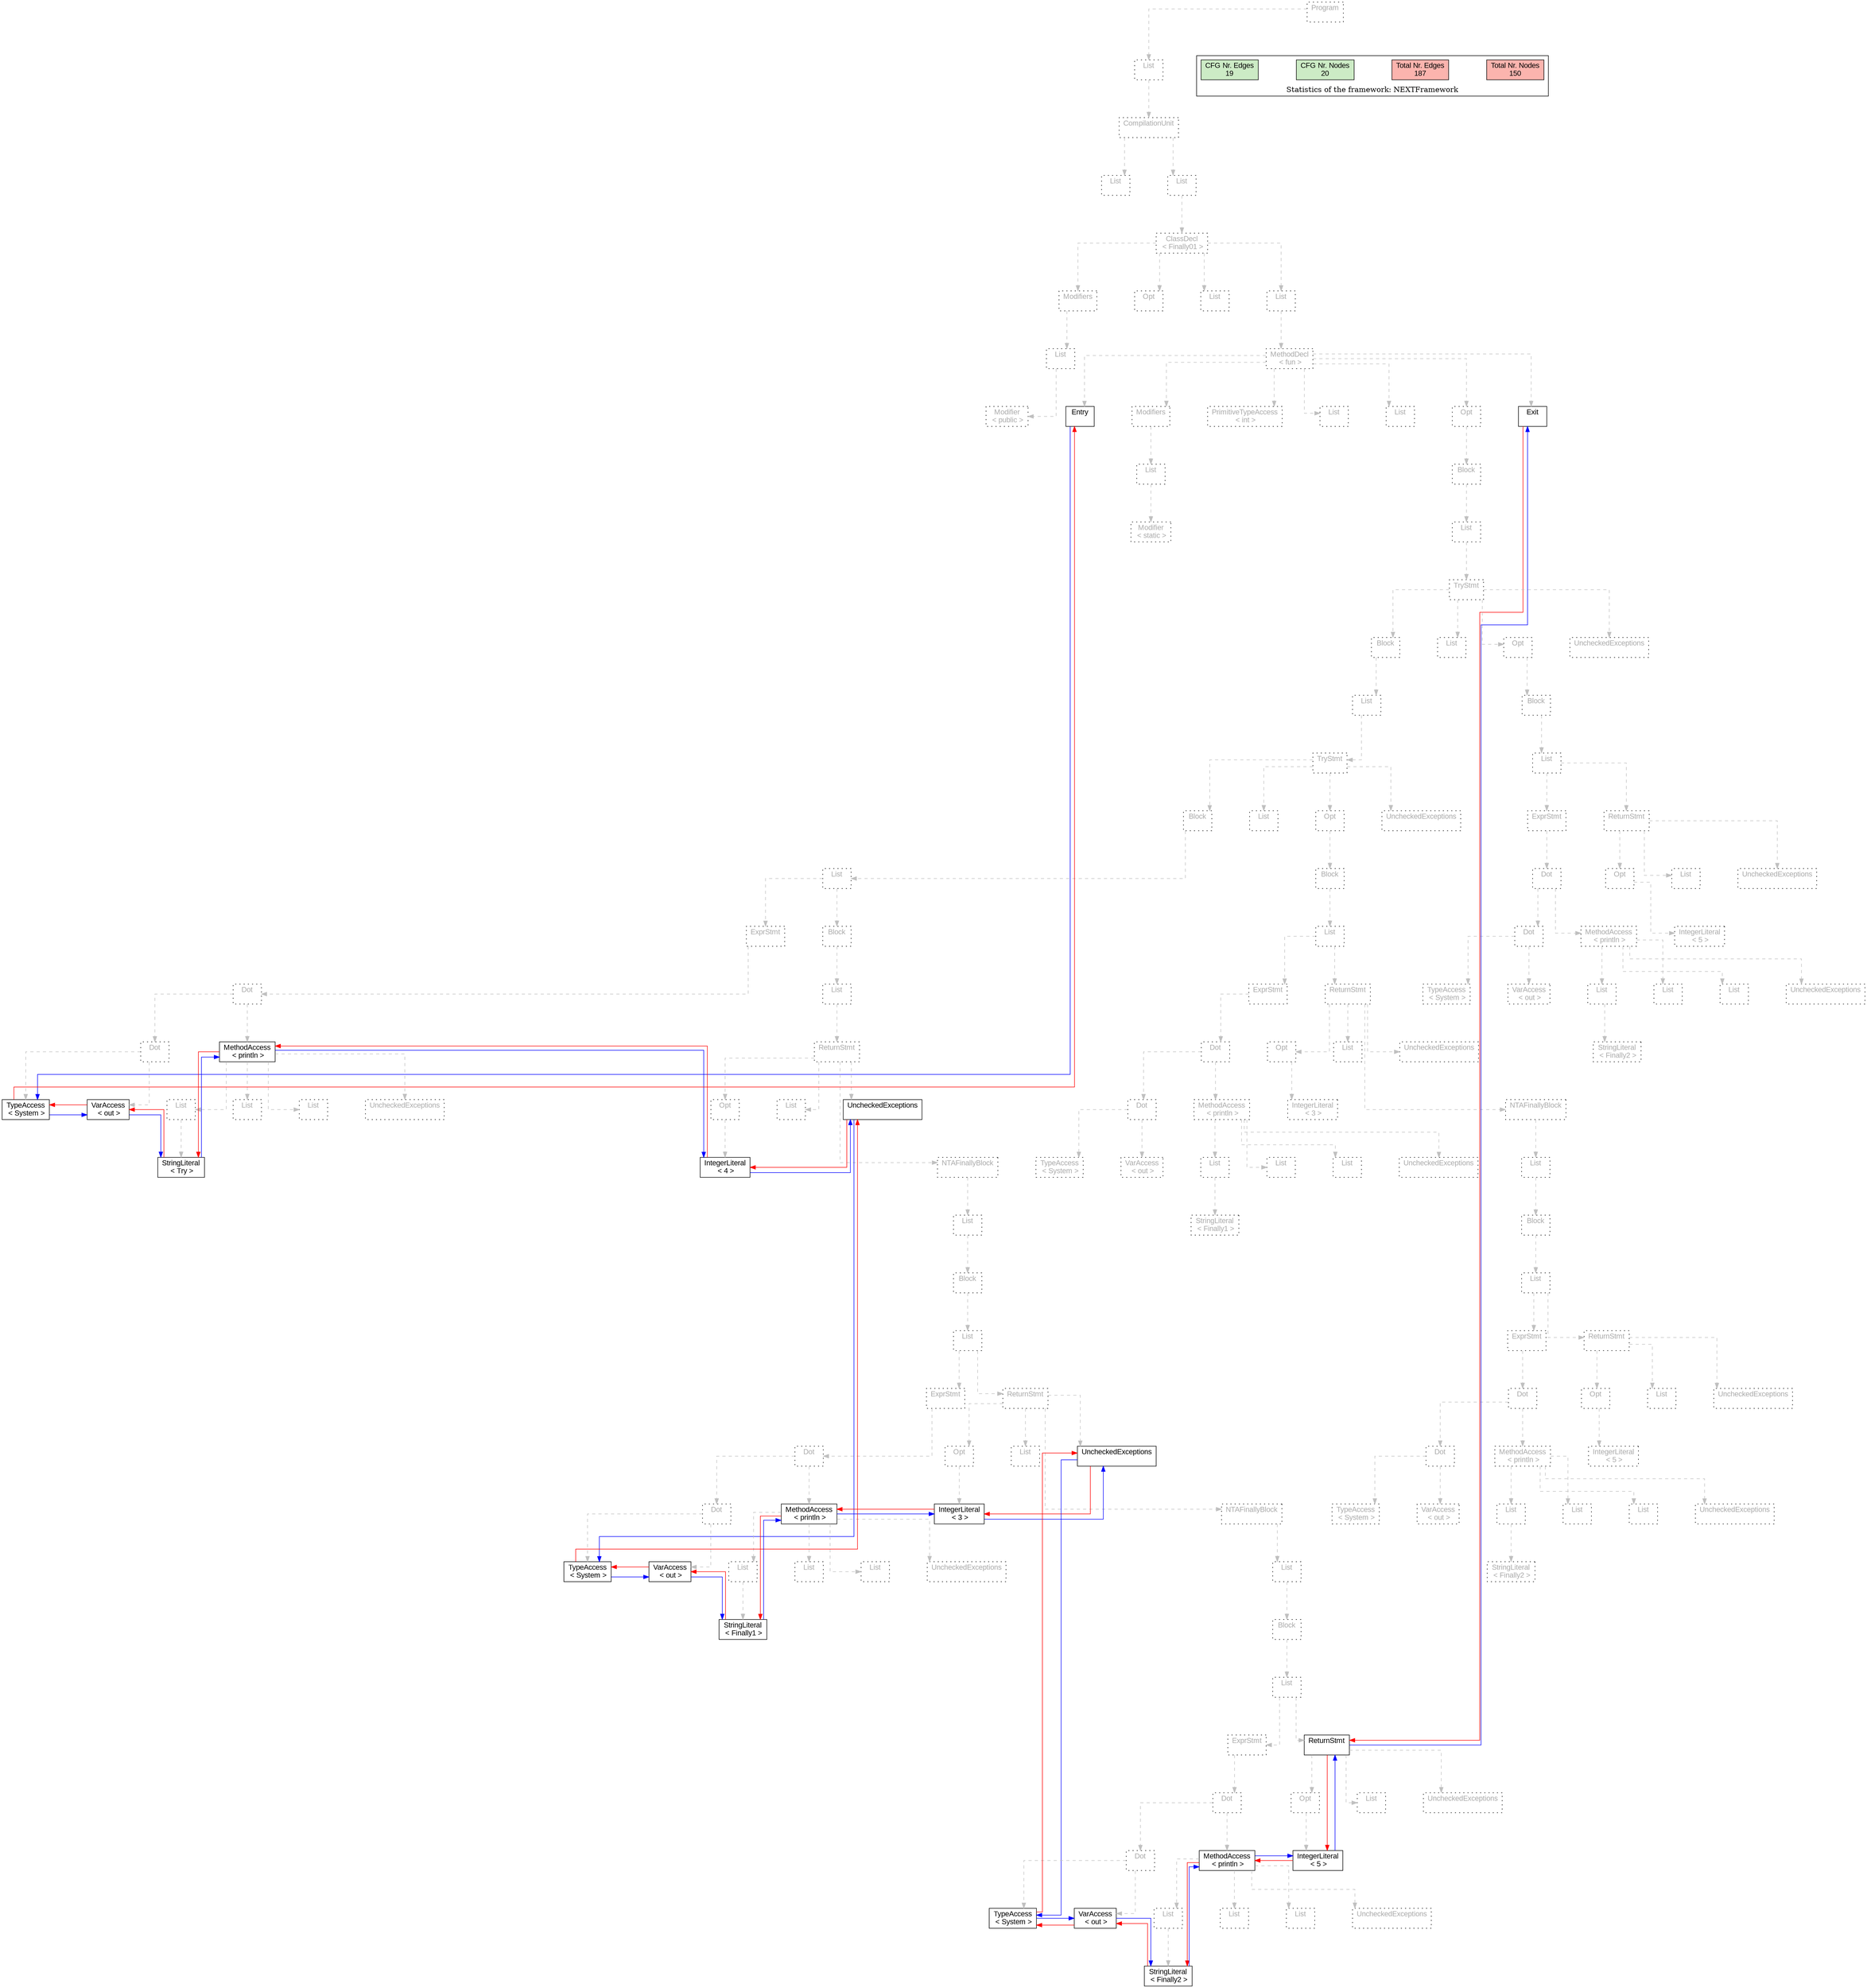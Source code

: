 digraph G {
graph [splines=ortho, nodesep="1", ranksep="1"]
node [shape=rect, fontname=Arial];
{ rank = same; "Program[0]"}
{ rank = same; "List[1]"}
{ rank = same; "CompilationUnit[2]"}
{ rank = same; "List[3]"; "List[4]"}
{ rank = same; "ClassDecl[5]"}
{ rank = same; "Modifiers[6]"; "Opt[9]"; "List[10]"; "List[11]"}
{ rank = same; "List[7]"; "MethodDecl[12]"}
{ rank = same; "Modifier[8]"; "Entry[13]"; "Modifiers[14]"; "PrimitiveTypeAccess[17]"; "List[18]"; "List[19]"; "Opt[20]"; "Exit[21]"}
{ rank = same; "List[15]"; "Block[21]"}
{ rank = same; "Modifier[16]"; "List[22]"}
{ rank = same; "TryStmt[23]"}
{ rank = same; "Block[24]"; "List[126]"; "Opt[127]"; "UncheckedExceptions[145]"}
{ rank = same; "List[25]"; "Block[128]"}
{ rank = same; "TryStmt[26]"; "List[129]"}
{ rank = same; "Block[27]"; "List[86]"; "Opt[87]"; "UncheckedExceptions[125]"; "ExprStmt[130]"; "ReturnStmt[141]"}
{ rank = same; "List[28]"; "Block[88]"; "Dot[131]"; "Opt[142]"; "List[144]"; "UncheckedExceptions[142]"}
{ rank = same; "ExprStmt[29]"; "Block[40]"; "List[89]"; "Dot[132]"; "MethodAccess[135]"; "IntegerLiteral[143]"}
{ rank = same; "Dot[30]"; "List[41]"; "ExprStmt[90]"; "ReturnStmt[101]"; "TypeAccess[133]"; "VarAccess[134]"; "List[137]"; "List[139]"; "List[140]"; "UncheckedExceptions[136]"}
{ rank = same; "Dot[31]"; "MethodAccess[34]"; "ReturnStmt[42]"; "Dot[91]"; "Opt[102]"; "List[124]"; "UncheckedExceptions[102]"; "StringLiteral[138]"}
{ rank = same; "TypeAccess[32]"; "VarAccess[33]"; "List[36]"; "List[38]"; "List[39]"; "UncheckedExceptions[35]"; "Opt[43]"; "List[85]"; "UncheckedExceptions[43]"; "Dot[92]"; "MethodAccess[95]"; "IntegerLiteral[103]"; "NTAFinallyBlock[105]"}
{ rank = same; "StringLiteral[37]"; "IntegerLiteral[44]"; "NTAFinallyBlock[46]"; "TypeAccess[93]"; "VarAccess[94]"; "List[97]"; "List[99]"; "List[100]"; "UncheckedExceptions[96]"; "List[106]"}
{ rank = same; "List[47]"; "StringLiteral[98]"; "Block[107]"}
{ rank = same; "Block[48]"; "List[108]"}
{ rank = same; "List[49]"; "ExprStmt[109]"; "ReturnStmt[120]"}
{ rank = same; "ExprStmt[50]"; "ReturnStmt[61]"; "Dot[110]"; "Opt[121]"; "List[123]"; "UncheckedExceptions[121]"}
{ rank = same; "Dot[51]"; "Opt[62]"; "List[84]"; "UncheckedExceptions[62]"; "Dot[111]"; "MethodAccess[114]"; "IntegerLiteral[122]"}
{ rank = same; "Dot[52]"; "MethodAccess[55]"; "IntegerLiteral[63]"; "NTAFinallyBlock[65]"; "TypeAccess[112]"; "VarAccess[113]"; "List[116]"; "List[118]"; "List[119]"; "UncheckedExceptions[115]"}
{ rank = same; "TypeAccess[53]"; "VarAccess[54]"; "List[57]"; "List[59]"; "List[60]"; "UncheckedExceptions[56]"; "List[66]"; "StringLiteral[117]"}
{ rank = same; "StringLiteral[58]"; "Block[67]"}
{ rank = same; "List[68]"}
{ rank = same; "ExprStmt[69]"; "ReturnStmt[80]"}
{ rank = same; "Dot[70]"; "Opt[81]"; "List[83]"; "UncheckedExceptions[81]"}
{ rank = same; "Dot[71]"; "MethodAccess[74]"; "IntegerLiteral[82]"}
{ rank = same; "TypeAccess[72]"; "VarAccess[73]"; "List[76]"; "List[78]"; "List[79]"; "UncheckedExceptions[75]"}
{ rank = same; "StringLiteral[77]"}
"Program[0]" [label="Program\n ", style= dotted   fillcolor="#eeeeee" fontcolor="#aaaaaa"  ]
"List[1]" [label="List\n ", style= dotted   fillcolor="#eeeeee" fontcolor="#aaaaaa"  ]
"CompilationUnit[2]" [label="CompilationUnit\n ", style= dotted   fillcolor="#eeeeee" fontcolor="#aaaaaa"  ]
"List[3]" [label="List\n ", style= dotted   fillcolor="#eeeeee" fontcolor="#aaaaaa"  ]
"List[4]" [label="List\n ", style= dotted   fillcolor="#eeeeee" fontcolor="#aaaaaa"  ]
"ClassDecl[5]" [label="ClassDecl\n < Finally01 >", style= dotted   fillcolor="#eeeeee" fontcolor="#aaaaaa"  ]
"Modifiers[6]" [label="Modifiers\n ", style= dotted   fillcolor="#eeeeee" fontcolor="#aaaaaa"  ]
"List[7]" [label="List\n ", style= dotted   fillcolor="#eeeeee" fontcolor="#aaaaaa"  ]
"Modifier[8]" [label="Modifier\n < public >", style= dotted   fillcolor="#eeeeee" fontcolor="#aaaaaa"  ]
"Opt[9]" [label="Opt\n ", style= dotted   fillcolor="#eeeeee" fontcolor="#aaaaaa"  ]
"List[10]" [label="List\n ", style= dotted   fillcolor="#eeeeee" fontcolor="#aaaaaa"  ]
"List[11]" [label="List\n ", style= dotted   fillcolor="#eeeeee" fontcolor="#aaaaaa"  ]
"MethodDecl[12]" [label="MethodDecl\n < fun >", style= dotted   fillcolor="#eeeeee" fontcolor="#aaaaaa"  ]
"Entry[13]" [label="Entry\n ", fillcolor=white   style=filled  ]
"Modifiers[14]" [label="Modifiers\n ", style= dotted   fillcolor="#eeeeee" fontcolor="#aaaaaa"  ]
"List[15]" [label="List\n ", style= dotted   fillcolor="#eeeeee" fontcolor="#aaaaaa"  ]
"Modifier[16]" [label="Modifier\n < static >", style= dotted   fillcolor="#eeeeee" fontcolor="#aaaaaa"  ]
"PrimitiveTypeAccess[17]" [label="PrimitiveTypeAccess\n < int >", style= dotted   fillcolor="#eeeeee" fontcolor="#aaaaaa"  ]
"List[18]" [label="List\n ", style= dotted   fillcolor="#eeeeee" fontcolor="#aaaaaa"  ]
"List[19]" [label="List\n ", style= dotted   fillcolor="#eeeeee" fontcolor="#aaaaaa"  ]
"Opt[20]" [label="Opt\n ", style= dotted   fillcolor="#eeeeee" fontcolor="#aaaaaa"  ]
"Block[21]" [label="Block\n ", style= dotted   fillcolor="#eeeeee" fontcolor="#aaaaaa"  ]
"List[22]" [label="List\n ", style= dotted   fillcolor="#eeeeee" fontcolor="#aaaaaa"  ]
"TryStmt[23]" [label="TryStmt\n ", style= dotted   fillcolor="#eeeeee" fontcolor="#aaaaaa"  ]
"Block[24]" [label="Block\n ", style= dotted   fillcolor="#eeeeee" fontcolor="#aaaaaa"  ]
"List[25]" [label="List\n ", style= dotted   fillcolor="#eeeeee" fontcolor="#aaaaaa"  ]
"TryStmt[26]" [label="TryStmt\n ", style= dotted   fillcolor="#eeeeee" fontcolor="#aaaaaa"  ]
"Block[27]" [label="Block\n ", style= dotted   fillcolor="#eeeeee" fontcolor="#aaaaaa"  ]
"List[28]" [label="List\n ", style= dotted   fillcolor="#eeeeee" fontcolor="#aaaaaa"  ]
"ExprStmt[29]" [label="ExprStmt\n ", style= dotted   fillcolor="#eeeeee" fontcolor="#aaaaaa"  ]
"Dot[30]" [label="Dot\n ", style= dotted   fillcolor="#eeeeee" fontcolor="#aaaaaa"  ]
"Dot[31]" [label="Dot\n ", style= dotted   fillcolor="#eeeeee" fontcolor="#aaaaaa"  ]
"TypeAccess[32]" [label="TypeAccess\n < System >", fillcolor=white   style=filled  ]
"VarAccess[33]" [label="VarAccess\n < out >", fillcolor=white   style=filled  ]
"MethodAccess[34]" [label="MethodAccess\n < println >", fillcolor=white   style=filled  ]
"List[36]" [label="List\n ", style= dotted   fillcolor="#eeeeee" fontcolor="#aaaaaa"  ]
"StringLiteral[37]" [label="StringLiteral\n < Try >", fillcolor=white   style=filled  ]
"List[38]" [label="List\n ", style= dotted   fillcolor="#eeeeee" fontcolor="#aaaaaa"  ]
"List[39]" [label="List\n ", style= dotted   fillcolor="#eeeeee" fontcolor="#aaaaaa"  ]
"UncheckedExceptions[35]" [label="UncheckedExceptions\n ", style= dotted   fillcolor="#eeeeee" fontcolor="#aaaaaa"  ]
"Block[40]" [label="Block\n ", style= dotted   fillcolor="#eeeeee" fontcolor="#aaaaaa"  ]
"List[41]" [label="List\n ", style= dotted   fillcolor="#eeeeee" fontcolor="#aaaaaa"  ]
"ReturnStmt[42]" [label="ReturnStmt\n ", style= dotted   fillcolor="#eeeeee" fontcolor="#aaaaaa"  ]
"Opt[43]" [label="Opt\n ", style= dotted   fillcolor="#eeeeee" fontcolor="#aaaaaa"  ]
"IntegerLiteral[44]" [label="IntegerLiteral\n < 4 >", fillcolor=white   style=filled  ]
"NTAFinallyBlock[46]" [label="NTAFinallyBlock\n ", style= dotted   fillcolor="#eeeeee" fontcolor="#aaaaaa"  ]
"List[47]" [label="List\n ", style= dotted   fillcolor="#eeeeee" fontcolor="#aaaaaa"  ]
"Block[48]" [label="Block\n ", style= dotted   fillcolor="#eeeeee" fontcolor="#aaaaaa"  ]
"List[49]" [label="List\n ", style= dotted   fillcolor="#eeeeee" fontcolor="#aaaaaa"  ]
"ExprStmt[50]" [label="ExprStmt\n ", style= dotted   fillcolor="#eeeeee" fontcolor="#aaaaaa"  ]
"Dot[51]" [label="Dot\n ", style= dotted   fillcolor="#eeeeee" fontcolor="#aaaaaa"  ]
"Dot[52]" [label="Dot\n ", style= dotted   fillcolor="#eeeeee" fontcolor="#aaaaaa"  ]
"TypeAccess[53]" [label="TypeAccess\n < System >", fillcolor=white   style=filled  ]
"VarAccess[54]" [label="VarAccess\n < out >", fillcolor=white   style=filled  ]
"MethodAccess[55]" [label="MethodAccess\n < println >", fillcolor=white   style=filled  ]
"List[57]" [label="List\n ", style= dotted   fillcolor="#eeeeee" fontcolor="#aaaaaa"  ]
"StringLiteral[58]" [label="StringLiteral\n < Finally1 >", fillcolor=white   style=filled  ]
"List[59]" [label="List\n ", style= dotted   fillcolor="#eeeeee" fontcolor="#aaaaaa"  ]
"List[60]" [label="List\n ", style= dotted   fillcolor="#eeeeee" fontcolor="#aaaaaa"  ]
"UncheckedExceptions[56]" [label="UncheckedExceptions\n ", style= dotted   fillcolor="#eeeeee" fontcolor="#aaaaaa"  ]
"ReturnStmt[61]" [label="ReturnStmt\n ", style= dotted   fillcolor="#eeeeee" fontcolor="#aaaaaa"  ]
"Opt[62]" [label="Opt\n ", style= dotted   fillcolor="#eeeeee" fontcolor="#aaaaaa"  ]
"IntegerLiteral[63]" [label="IntegerLiteral\n < 3 >", fillcolor=white   style=filled  ]
"NTAFinallyBlock[65]" [label="NTAFinallyBlock\n ", style= dotted   fillcolor="#eeeeee" fontcolor="#aaaaaa"  ]
"List[66]" [label="List\n ", style= dotted   fillcolor="#eeeeee" fontcolor="#aaaaaa"  ]
"Block[67]" [label="Block\n ", style= dotted   fillcolor="#eeeeee" fontcolor="#aaaaaa"  ]
"List[68]" [label="List\n ", style= dotted   fillcolor="#eeeeee" fontcolor="#aaaaaa"  ]
"ExprStmt[69]" [label="ExprStmt\n ", style= dotted   fillcolor="#eeeeee" fontcolor="#aaaaaa"  ]
"Dot[70]" [label="Dot\n ", style= dotted   fillcolor="#eeeeee" fontcolor="#aaaaaa"  ]
"Dot[71]" [label="Dot\n ", style= dotted   fillcolor="#eeeeee" fontcolor="#aaaaaa"  ]
"TypeAccess[72]" [label="TypeAccess\n < System >", fillcolor=white   style=filled  ]
"VarAccess[73]" [label="VarAccess\n < out >", fillcolor=white   style=filled  ]
"MethodAccess[74]" [label="MethodAccess\n < println >", fillcolor=white   style=filled  ]
"List[76]" [label="List\n ", style= dotted   fillcolor="#eeeeee" fontcolor="#aaaaaa"  ]
"StringLiteral[77]" [label="StringLiteral\n < Finally2 >", fillcolor=white   style=filled  ]
"List[78]" [label="List\n ", style= dotted   fillcolor="#eeeeee" fontcolor="#aaaaaa"  ]
"List[79]" [label="List\n ", style= dotted   fillcolor="#eeeeee" fontcolor="#aaaaaa"  ]
"UncheckedExceptions[75]" [label="UncheckedExceptions\n ", style= dotted   fillcolor="#eeeeee" fontcolor="#aaaaaa"  ]
"ReturnStmt[80]" [label="ReturnStmt\n ", fillcolor=white   style=filled  ]
"Opt[81]" [label="Opt\n ", style= dotted   fillcolor="#eeeeee" fontcolor="#aaaaaa"  ]
"IntegerLiteral[82]" [label="IntegerLiteral\n < 5 >", fillcolor=white   style=filled  ]
"List[83]" [label="List\n ", style= dotted   fillcolor="#eeeeee" fontcolor="#aaaaaa"  ]
"UncheckedExceptions[81]" [label="UncheckedExceptions\n ", style= dotted   fillcolor="#eeeeee" fontcolor="#aaaaaa"  ]
"List[84]" [label="List\n ", style= dotted   fillcolor="#eeeeee" fontcolor="#aaaaaa"  ]
"UncheckedExceptions[62]" [label="UncheckedExceptions\n ", fillcolor=white   style=filled  ]
"List[85]" [label="List\n ", style= dotted   fillcolor="#eeeeee" fontcolor="#aaaaaa"  ]
"UncheckedExceptions[43]" [label="UncheckedExceptions\n ", fillcolor=white   style=filled  ]
"List[86]" [label="List\n ", style= dotted   fillcolor="#eeeeee" fontcolor="#aaaaaa"  ]
"Opt[87]" [label="Opt\n ", style= dotted   fillcolor="#eeeeee" fontcolor="#aaaaaa"  ]
"Block[88]" [label="Block\n ", style= dotted   fillcolor="#eeeeee" fontcolor="#aaaaaa"  ]
"List[89]" [label="List\n ", style= dotted   fillcolor="#eeeeee" fontcolor="#aaaaaa"  ]
"ExprStmt[90]" [label="ExprStmt\n ", style= dotted   fillcolor="#eeeeee" fontcolor="#aaaaaa"  ]
"Dot[91]" [label="Dot\n ", style= dotted   fillcolor="#eeeeee" fontcolor="#aaaaaa"  ]
"Dot[92]" [label="Dot\n ", style= dotted   fillcolor="#eeeeee" fontcolor="#aaaaaa"  ]
"TypeAccess[93]" [label="TypeAccess\n < System >", style= dotted   fillcolor="#eeeeee" fontcolor="#aaaaaa"  ]
"VarAccess[94]" [label="VarAccess\n < out >", style= dotted   fillcolor="#eeeeee" fontcolor="#aaaaaa"  ]
"MethodAccess[95]" [label="MethodAccess\n < println >", style= dotted   fillcolor="#eeeeee" fontcolor="#aaaaaa"  ]
"List[97]" [label="List\n ", style= dotted   fillcolor="#eeeeee" fontcolor="#aaaaaa"  ]
"StringLiteral[98]" [label="StringLiteral\n < Finally1 >", style= dotted   fillcolor="#eeeeee" fontcolor="#aaaaaa"  ]
"List[99]" [label="List\n ", style= dotted   fillcolor="#eeeeee" fontcolor="#aaaaaa"  ]
"List[100]" [label="List\n ", style= dotted   fillcolor="#eeeeee" fontcolor="#aaaaaa"  ]
"UncheckedExceptions[96]" [label="UncheckedExceptions\n ", style= dotted   fillcolor="#eeeeee" fontcolor="#aaaaaa"  ]
"ReturnStmt[101]" [label="ReturnStmt\n ", style= dotted   fillcolor="#eeeeee" fontcolor="#aaaaaa"  ]
"Opt[102]" [label="Opt\n ", style= dotted   fillcolor="#eeeeee" fontcolor="#aaaaaa"  ]
"IntegerLiteral[103]" [label="IntegerLiteral\n < 3 >", style= dotted   fillcolor="#eeeeee" fontcolor="#aaaaaa"  ]
"NTAFinallyBlock[105]" [label="NTAFinallyBlock\n ", style= dotted   fillcolor="#eeeeee" fontcolor="#aaaaaa"  ]
"List[106]" [label="List\n ", style= dotted   fillcolor="#eeeeee" fontcolor="#aaaaaa"  ]
"Block[107]" [label="Block\n ", style= dotted   fillcolor="#eeeeee" fontcolor="#aaaaaa"  ]
"List[108]" [label="List\n ", style= dotted   fillcolor="#eeeeee" fontcolor="#aaaaaa"  ]
"ExprStmt[109]" [label="ExprStmt\n ", style= dotted   fillcolor="#eeeeee" fontcolor="#aaaaaa"  ]
"Dot[110]" [label="Dot\n ", style= dotted   fillcolor="#eeeeee" fontcolor="#aaaaaa"  ]
"Dot[111]" [label="Dot\n ", style= dotted   fillcolor="#eeeeee" fontcolor="#aaaaaa"  ]
"TypeAccess[112]" [label="TypeAccess\n < System >", style= dotted   fillcolor="#eeeeee" fontcolor="#aaaaaa"  ]
"VarAccess[113]" [label="VarAccess\n < out >", style= dotted   fillcolor="#eeeeee" fontcolor="#aaaaaa"  ]
"MethodAccess[114]" [label="MethodAccess\n < println >", style= dotted   fillcolor="#eeeeee" fontcolor="#aaaaaa"  ]
"List[116]" [label="List\n ", style= dotted   fillcolor="#eeeeee" fontcolor="#aaaaaa"  ]
"StringLiteral[117]" [label="StringLiteral\n < Finally2 >", style= dotted   fillcolor="#eeeeee" fontcolor="#aaaaaa"  ]
"List[118]" [label="List\n ", style= dotted   fillcolor="#eeeeee" fontcolor="#aaaaaa"  ]
"List[119]" [label="List\n ", style= dotted   fillcolor="#eeeeee" fontcolor="#aaaaaa"  ]
"UncheckedExceptions[115]" [label="UncheckedExceptions\n ", style= dotted   fillcolor="#eeeeee" fontcolor="#aaaaaa"  ]
"ReturnStmt[120]" [label="ReturnStmt\n ", style= dotted   fillcolor="#eeeeee" fontcolor="#aaaaaa"  ]
"Opt[121]" [label="Opt\n ", style= dotted   fillcolor="#eeeeee" fontcolor="#aaaaaa"  ]
"IntegerLiteral[122]" [label="IntegerLiteral\n < 5 >", style= dotted   fillcolor="#eeeeee" fontcolor="#aaaaaa"  ]
"List[123]" [label="List\n ", style= dotted   fillcolor="#eeeeee" fontcolor="#aaaaaa"  ]
"UncheckedExceptions[121]" [label="UncheckedExceptions\n ", style= dotted   fillcolor="#eeeeee" fontcolor="#aaaaaa"  ]
"List[124]" [label="List\n ", style= dotted   fillcolor="#eeeeee" fontcolor="#aaaaaa"  ]
"UncheckedExceptions[102]" [label="UncheckedExceptions\n ", style= dotted   fillcolor="#eeeeee" fontcolor="#aaaaaa"  ]
"UncheckedExceptions[125]" [label="UncheckedExceptions\n ", style= dotted   fillcolor="#eeeeee" fontcolor="#aaaaaa"  ]
"List[126]" [label="List\n ", style= dotted   fillcolor="#eeeeee" fontcolor="#aaaaaa"  ]
"Opt[127]" [label="Opt\n ", style= dotted   fillcolor="#eeeeee" fontcolor="#aaaaaa"  ]
"Block[128]" [label="Block\n ", style= dotted   fillcolor="#eeeeee" fontcolor="#aaaaaa"  ]
"List[129]" [label="List\n ", style= dotted   fillcolor="#eeeeee" fontcolor="#aaaaaa"  ]
"ExprStmt[130]" [label="ExprStmt\n ", style= dotted   fillcolor="#eeeeee" fontcolor="#aaaaaa"  ]
"Dot[131]" [label="Dot\n ", style= dotted   fillcolor="#eeeeee" fontcolor="#aaaaaa"  ]
"Dot[132]" [label="Dot\n ", style= dotted   fillcolor="#eeeeee" fontcolor="#aaaaaa"  ]
"TypeAccess[133]" [label="TypeAccess\n < System >", style= dotted   fillcolor="#eeeeee" fontcolor="#aaaaaa"  ]
"VarAccess[134]" [label="VarAccess\n < out >", style= dotted   fillcolor="#eeeeee" fontcolor="#aaaaaa"  ]
"MethodAccess[135]" [label="MethodAccess\n < println >", style= dotted   fillcolor="#eeeeee" fontcolor="#aaaaaa"  ]
"List[137]" [label="List\n ", style= dotted   fillcolor="#eeeeee" fontcolor="#aaaaaa"  ]
"StringLiteral[138]" [label="StringLiteral\n < Finally2 >", style= dotted   fillcolor="#eeeeee" fontcolor="#aaaaaa"  ]
"List[139]" [label="List\n ", style= dotted   fillcolor="#eeeeee" fontcolor="#aaaaaa"  ]
"List[140]" [label="List\n ", style= dotted   fillcolor="#eeeeee" fontcolor="#aaaaaa"  ]
"UncheckedExceptions[136]" [label="UncheckedExceptions\n ", style= dotted   fillcolor="#eeeeee" fontcolor="#aaaaaa"  ]
"ReturnStmt[141]" [label="ReturnStmt\n ", style= dotted   fillcolor="#eeeeee" fontcolor="#aaaaaa"  ]
"Opt[142]" [label="Opt\n ", style= dotted   fillcolor="#eeeeee" fontcolor="#aaaaaa"  ]
"IntegerLiteral[143]" [label="IntegerLiteral\n < 5 >", style= dotted   fillcolor="#eeeeee" fontcolor="#aaaaaa"  ]
"List[144]" [label="List\n ", style= dotted   fillcolor="#eeeeee" fontcolor="#aaaaaa"  ]
"UncheckedExceptions[142]" [label="UncheckedExceptions\n ", style= dotted   fillcolor="#eeeeee" fontcolor="#aaaaaa"  ]
"UncheckedExceptions[145]" [label="UncheckedExceptions\n ", style= dotted   fillcolor="#eeeeee" fontcolor="#aaaaaa"  ]
"Exit[21]" [label="Exit\n ", fillcolor=white   style=filled  ]
"CompilationUnit[2]" -> "List[3]" [style=dashed, color=gray]
"List[7]" -> "Modifier[8]" [style=dashed, color=gray]
"Modifiers[6]" -> "List[7]" [style=dashed, color=gray]
"ClassDecl[5]" -> "Modifiers[6]" [style=dashed, color=gray]
"ClassDecl[5]" -> "Opt[9]" [style=dashed, color=gray]
"ClassDecl[5]" -> "List[10]" [style=dashed, color=gray]
"MethodDecl[12]" -> "Entry[13]" [style=dashed, color=gray]
"List[15]" -> "Modifier[16]" [style=dashed, color=gray]
"Modifiers[14]" -> "List[15]" [style=dashed, color=gray]
"MethodDecl[12]" -> "Modifiers[14]" [style=dashed, color=gray]
"MethodDecl[12]" -> "PrimitiveTypeAccess[17]" [style=dashed, color=gray]
"MethodDecl[12]" -> "List[18]" [style=dashed, color=gray]
"MethodDecl[12]" -> "List[19]" [style=dashed, color=gray]
"Dot[31]" -> "TypeAccess[32]" [style=dashed, color=gray]
"Dot[31]" -> "VarAccess[33]" [style=dashed, color=gray]
"Dot[30]" -> "Dot[31]" [style=dashed, color=gray]
"List[36]" -> "StringLiteral[37]" [style=dashed, color=gray]
"MethodAccess[34]" -> "List[36]" [style=dashed, color=gray]
"MethodAccess[34]" -> "List[38]" [style=dashed, color=gray]
"MethodAccess[34]" -> "List[39]" [style=dashed, color=gray]
"MethodAccess[34]" -> "UncheckedExceptions[35]" [style=dashed, color=gray]
"Dot[30]" -> "MethodAccess[34]" [style=dashed, color=gray]
"ExprStmt[29]" -> "Dot[30]" [style=dashed, color=gray]
"List[28]" -> "ExprStmt[29]" [style=dashed, color=gray]
"Opt[43]" -> "IntegerLiteral[44]" [style=dashed, color=gray]
"ReturnStmt[42]" -> "Opt[43]" [style=dashed, color=gray]
"Dot[52]" -> "TypeAccess[53]" [style=dashed, color=gray]
"Dot[52]" -> "VarAccess[54]" [style=dashed, color=gray]
"Dot[51]" -> "Dot[52]" [style=dashed, color=gray]
"List[57]" -> "StringLiteral[58]" [style=dashed, color=gray]
"MethodAccess[55]" -> "List[57]" [style=dashed, color=gray]
"MethodAccess[55]" -> "List[59]" [style=dashed, color=gray]
"MethodAccess[55]" -> "List[60]" [style=dashed, color=gray]
"MethodAccess[55]" -> "UncheckedExceptions[56]" [style=dashed, color=gray]
"Dot[51]" -> "MethodAccess[55]" [style=dashed, color=gray]
"ExprStmt[50]" -> "Dot[51]" [style=dashed, color=gray]
"List[49]" -> "ExprStmt[50]" [style=dashed, color=gray]
"Opt[62]" -> "IntegerLiteral[63]" [style=dashed, color=gray]
"ReturnStmt[61]" -> "Opt[62]" [style=dashed, color=gray]
"Dot[71]" -> "TypeAccess[72]" [style=dashed, color=gray]
"Dot[71]" -> "VarAccess[73]" [style=dashed, color=gray]
"Dot[70]" -> "Dot[71]" [style=dashed, color=gray]
"List[76]" -> "StringLiteral[77]" [style=dashed, color=gray]
"MethodAccess[74]" -> "List[76]" [style=dashed, color=gray]
"MethodAccess[74]" -> "List[78]" [style=dashed, color=gray]
"MethodAccess[74]" -> "List[79]" [style=dashed, color=gray]
"MethodAccess[74]" -> "UncheckedExceptions[75]" [style=dashed, color=gray]
"Dot[70]" -> "MethodAccess[74]" [style=dashed, color=gray]
"ExprStmt[69]" -> "Dot[70]" [style=dashed, color=gray]
"List[68]" -> "ExprStmt[69]" [style=dashed, color=gray]
"Opt[81]" -> "IntegerLiteral[82]" [style=dashed, color=gray]
"ReturnStmt[80]" -> "Opt[81]" [style=dashed, color=gray]
"ReturnStmt[80]" -> "List[83]" [style=dashed, color=gray]
"ReturnStmt[80]" -> "UncheckedExceptions[81]" [style=dashed, color=gray]
"List[68]" -> "ReturnStmt[80]" [style=dashed, color=gray]
"Block[67]" -> "List[68]" [style=dashed, color=gray]
"List[66]" -> "Block[67]" [style=dashed, color=gray]
"NTAFinallyBlock[65]" -> "List[66]" [style=dashed, color=gray]
"ReturnStmt[61]" -> "NTAFinallyBlock[65]" [style=dashed, color=gray]
"ReturnStmt[61]" -> "List[84]" [style=dashed, color=gray]
"ReturnStmt[61]" -> "UncheckedExceptions[62]" [style=dashed, color=gray]
"List[49]" -> "ReturnStmt[61]" [style=dashed, color=gray]
"Block[48]" -> "List[49]" [style=dashed, color=gray]
"List[47]" -> "Block[48]" [style=dashed, color=gray]
"NTAFinallyBlock[46]" -> "List[47]" [style=dashed, color=gray]
"ReturnStmt[42]" -> "NTAFinallyBlock[46]" [style=dashed, color=gray]
"ReturnStmt[42]" -> "List[85]" [style=dashed, color=gray]
"ReturnStmt[42]" -> "UncheckedExceptions[43]" [style=dashed, color=gray]
"List[41]" -> "ReturnStmt[42]" [style=dashed, color=gray]
"Block[40]" -> "List[41]" [style=dashed, color=gray]
"List[28]" -> "Block[40]" [style=dashed, color=gray]
"Block[27]" -> "List[28]" [style=dashed, color=gray]
"TryStmt[26]" -> "Block[27]" [style=dashed, color=gray]
"TryStmt[26]" -> "List[86]" [style=dashed, color=gray]
"Dot[92]" -> "TypeAccess[93]" [style=dashed, color=gray]
"Dot[92]" -> "VarAccess[94]" [style=dashed, color=gray]
"Dot[91]" -> "Dot[92]" [style=dashed, color=gray]
"List[97]" -> "StringLiteral[98]" [style=dashed, color=gray]
"MethodAccess[95]" -> "List[97]" [style=dashed, color=gray]
"MethodAccess[95]" -> "List[99]" [style=dashed, color=gray]
"MethodAccess[95]" -> "List[100]" [style=dashed, color=gray]
"MethodAccess[95]" -> "UncheckedExceptions[96]" [style=dashed, color=gray]
"Dot[91]" -> "MethodAccess[95]" [style=dashed, color=gray]
"ExprStmt[90]" -> "Dot[91]" [style=dashed, color=gray]
"List[89]" -> "ExprStmt[90]" [style=dashed, color=gray]
"Opt[102]" -> "IntegerLiteral[103]" [style=dashed, color=gray]
"ReturnStmt[101]" -> "Opt[102]" [style=dashed, color=gray]
"Dot[111]" -> "TypeAccess[112]" [style=dashed, color=gray]
"Dot[111]" -> "VarAccess[113]" [style=dashed, color=gray]
"Dot[110]" -> "Dot[111]" [style=dashed, color=gray]
"List[116]" -> "StringLiteral[117]" [style=dashed, color=gray]
"MethodAccess[114]" -> "List[116]" [style=dashed, color=gray]
"MethodAccess[114]" -> "List[118]" [style=dashed, color=gray]
"MethodAccess[114]" -> "List[119]" [style=dashed, color=gray]
"MethodAccess[114]" -> "UncheckedExceptions[115]" [style=dashed, color=gray]
"Dot[110]" -> "MethodAccess[114]" [style=dashed, color=gray]
"ExprStmt[109]" -> "Dot[110]" [style=dashed, color=gray]
"List[108]" -> "ExprStmt[109]" [style=dashed, color=gray]
"Opt[121]" -> "IntegerLiteral[122]" [style=dashed, color=gray]
"ReturnStmt[120]" -> "Opt[121]" [style=dashed, color=gray]
"ReturnStmt[120]" -> "List[123]" [style=dashed, color=gray]
"ReturnStmt[120]" -> "UncheckedExceptions[121]" [style=dashed, color=gray]
"List[108]" -> "ReturnStmt[120]" [style=dashed, color=gray]
"Block[107]" -> "List[108]" [style=dashed, color=gray]
"List[106]" -> "Block[107]" [style=dashed, color=gray]
"NTAFinallyBlock[105]" -> "List[106]" [style=dashed, color=gray]
"ReturnStmt[101]" -> "NTAFinallyBlock[105]" [style=dashed, color=gray]
"ReturnStmt[101]" -> "List[124]" [style=dashed, color=gray]
"ReturnStmt[101]" -> "UncheckedExceptions[102]" [style=dashed, color=gray]
"List[89]" -> "ReturnStmt[101]" [style=dashed, color=gray]
"Block[88]" -> "List[89]" [style=dashed, color=gray]
"Opt[87]" -> "Block[88]" [style=dashed, color=gray]
"TryStmt[26]" -> "Opt[87]" [style=dashed, color=gray]
"TryStmt[26]" -> "UncheckedExceptions[125]" [style=dashed, color=gray]
"List[25]" -> "TryStmt[26]" [style=dashed, color=gray]
"Block[24]" -> "List[25]" [style=dashed, color=gray]
"TryStmt[23]" -> "Block[24]" [style=dashed, color=gray]
"TryStmt[23]" -> "List[126]" [style=dashed, color=gray]
"Dot[132]" -> "TypeAccess[133]" [style=dashed, color=gray]
"Dot[132]" -> "VarAccess[134]" [style=dashed, color=gray]
"Dot[131]" -> "Dot[132]" [style=dashed, color=gray]
"List[137]" -> "StringLiteral[138]" [style=dashed, color=gray]
"MethodAccess[135]" -> "List[137]" [style=dashed, color=gray]
"MethodAccess[135]" -> "List[139]" [style=dashed, color=gray]
"MethodAccess[135]" -> "List[140]" [style=dashed, color=gray]
"MethodAccess[135]" -> "UncheckedExceptions[136]" [style=dashed, color=gray]
"Dot[131]" -> "MethodAccess[135]" [style=dashed, color=gray]
"ExprStmt[130]" -> "Dot[131]" [style=dashed, color=gray]
"List[129]" -> "ExprStmt[130]" [style=dashed, color=gray]
"Opt[142]" -> "IntegerLiteral[143]" [style=dashed, color=gray]
"ReturnStmt[141]" -> "Opt[142]" [style=dashed, color=gray]
"ReturnStmt[141]" -> "List[144]" [style=dashed, color=gray]
"ReturnStmt[141]" -> "UncheckedExceptions[142]" [style=dashed, color=gray]
"List[129]" -> "ReturnStmt[141]" [style=dashed, color=gray]
"Block[128]" -> "List[129]" [style=dashed, color=gray]
"Opt[127]" -> "Block[128]" [style=dashed, color=gray]
"TryStmt[23]" -> "Opt[127]" [style=dashed, color=gray]
"TryStmt[23]" -> "UncheckedExceptions[145]" [style=dashed, color=gray]
"List[22]" -> "TryStmt[23]" [style=dashed, color=gray]
"Block[21]" -> "List[22]" [style=dashed, color=gray]
"Opt[20]" -> "Block[21]" [style=dashed, color=gray]
"MethodDecl[12]" -> "Opt[20]" [style=dashed, color=gray]
"MethodDecl[12]" -> "Exit[21]" [style=dashed, color=gray]
"List[11]" -> "MethodDecl[12]" [style=dashed, color=gray]
"ClassDecl[5]" -> "List[11]" [style=dashed, color=gray]
"List[4]" -> "ClassDecl[5]" [style=dashed, color=gray]
"CompilationUnit[2]" -> "List[4]" [style=dashed, color=gray]
"List[1]" -> "CompilationUnit[2]" [style=dashed, color=gray]
"Program[0]" -> "List[1]" [style=dashed, color=gray]
"Exit[21]" -> "ReturnStmt[80]" [color=red, constraint=false]
"ReturnStmt[80]" -> "Exit[21]" [color=blue, constraint=false, xlabel=" "] 
"ReturnStmt[80]" -> "IntegerLiteral[82]" [color=red, constraint=false]
"IntegerLiteral[82]" -> "ReturnStmt[80]" [color=blue, constraint=false, xlabel=" "] 
"IntegerLiteral[82]" -> "MethodAccess[74]" [color=red, constraint=false]
"MethodAccess[74]" -> "IntegerLiteral[82]" [color=blue, constraint=false, xlabel=" "] 
"MethodAccess[74]" -> "StringLiteral[77]" [color=red, constraint=false]
"StringLiteral[77]" -> "MethodAccess[74]" [color=blue, constraint=false, xlabel=" "] 
"StringLiteral[77]" -> "VarAccess[73]" [color=red, constraint=false]
"VarAccess[73]" -> "StringLiteral[77]" [color=blue, constraint=false, xlabel=" "] 
"VarAccess[73]" -> "TypeAccess[72]" [color=red, constraint=false]
"TypeAccess[72]" -> "VarAccess[73]" [color=blue, constraint=false, xlabel=" "] 
"TypeAccess[72]" -> "UncheckedExceptions[62]" [color=red, constraint=false]
"UncheckedExceptions[62]" -> "TypeAccess[72]" [color=blue, constraint=false, xlabel=" "] 
"UncheckedExceptions[62]" -> "IntegerLiteral[63]" [color=red, constraint=false]
"IntegerLiteral[63]" -> "UncheckedExceptions[62]" [color=blue, constraint=false, xlabel=" "] 
"IntegerLiteral[63]" -> "MethodAccess[55]" [color=red, constraint=false]
"MethodAccess[55]" -> "IntegerLiteral[63]" [color=blue, constraint=false, xlabel=" "] 
"MethodAccess[55]" -> "StringLiteral[58]" [color=red, constraint=false]
"StringLiteral[58]" -> "MethodAccess[55]" [color=blue, constraint=false, xlabel=" "] 
"StringLiteral[58]" -> "VarAccess[54]" [color=red, constraint=false]
"VarAccess[54]" -> "StringLiteral[58]" [color=blue, constraint=false, xlabel=" "] 
"VarAccess[54]" -> "TypeAccess[53]" [color=red, constraint=false]
"TypeAccess[53]" -> "VarAccess[54]" [color=blue, constraint=false, xlabel=" "] 
"TypeAccess[53]" -> "UncheckedExceptions[43]" [color=red, constraint=false]
"UncheckedExceptions[43]" -> "TypeAccess[53]" [color=blue, constraint=false, xlabel=" "] 
"UncheckedExceptions[43]" -> "IntegerLiteral[44]" [color=red, constraint=false]
"IntegerLiteral[44]" -> "UncheckedExceptions[43]" [color=blue, constraint=false, xlabel=" "] 
"IntegerLiteral[44]" -> "MethodAccess[34]" [color=red, constraint=false]
"MethodAccess[34]" -> "IntegerLiteral[44]" [color=blue, constraint=false, xlabel=" "] 
"MethodAccess[34]" -> "StringLiteral[37]" [color=red, constraint=false]
"StringLiteral[37]" -> "MethodAccess[34]" [color=blue, constraint=false, xlabel=" "] 
"StringLiteral[37]" -> "VarAccess[33]" [color=red, constraint=false]
"VarAccess[33]" -> "StringLiteral[37]" [color=blue, constraint=false, xlabel=" "] 
"VarAccess[33]" -> "TypeAccess[32]" [color=red, constraint=false]
"TypeAccess[32]" -> "VarAccess[33]" [color=blue, constraint=false, xlabel=" "] 
"TypeAccess[32]" -> "Entry[13]" [color=red, constraint=false]
"Entry[13]" -> "TypeAccess[32]" [color=blue, constraint=false, xlabel=" "] 
"List[3]" -> "List[4]" [style=invis]
"Modifiers[6]" -> "Opt[9]" -> "List[10]" -> "List[11]" [style=invis]
"Entry[13]" -> "Modifiers[14]" -> "PrimitiveTypeAccess[17]" -> "List[18]" -> "List[19]" -> "Opt[20]" -> "Exit[21]" [style=invis]
"Block[24]" -> "List[126]" -> "Opt[127]" [style=invis]
"Block[27]" -> "List[86]" -> "Opt[87]" [style=invis]
"ExprStmt[29]" -> "Block[40]" [style=invis]
"Dot[31]" -> "MethodAccess[34]" [style=invis]
"TypeAccess[32]" -> "VarAccess[33]" [style=invis]
"ExprStmt[50]" -> "ReturnStmt[61]" [style=invis]
"Dot[52]" -> "MethodAccess[55]" [style=invis]
"TypeAccess[53]" -> "VarAccess[54]" [style=invis]
"ExprStmt[69]" -> "ReturnStmt[80]" [style=invis]
"Dot[71]" -> "MethodAccess[74]" [style=invis]
"TypeAccess[72]" -> "VarAccess[73]" [style=invis]
"ExprStmt[90]" -> "ReturnStmt[101]" [style=invis]
"Dot[92]" -> "MethodAccess[95]" [style=invis]
"TypeAccess[93]" -> "VarAccess[94]" [style=invis]
"ExprStmt[109]" -> "ReturnStmt[120]" [style=invis]
"Dot[111]" -> "MethodAccess[114]" [style=invis]
"TypeAccess[112]" -> "VarAccess[113]" [style=invis]
"ExprStmt[130]" -> "ReturnStmt[141]" [style=invis]
"Dot[132]" -> "MethodAccess[135]" [style=invis]
"TypeAccess[133]" -> "VarAccess[134]" [style=invis]

subgraph cluster_legend {
{node [style=filled, fillcolor=1, colorscheme="pastel13"]
Nodes [label="Total Nr. Nodes
150", fillcolor=1]
Edges [label="Total Nr. Edges
187", fillcolor=1]
NodesCFG [label="CFG Nr. Nodes
20", fillcolor=3]
EdgesCFG [label="CFG Nr. Edges
19", fillcolor=3]
Nodes-> "Program[0]" -> NodesCFG  [style="invis"]
Edges -> "Program[0]" ->EdgesCFG [style="invis"]}
label = "Statistics of the framework: NEXTFramework"
style="solid"
ranksep=0.05
nodesep=0.01
labelloc = b
len=2
}}